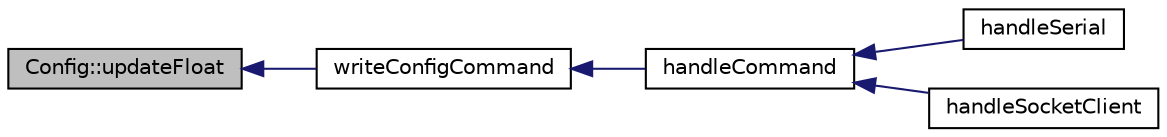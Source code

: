 digraph "Config::updateFloat"
{
  edge [fontname="Helvetica",fontsize="10",labelfontname="Helvetica",labelfontsize="10"];
  node [fontname="Helvetica",fontsize="10",shape=record];
  rankdir="LR";
  Node54 [label="Config::updateFloat",height=0.2,width=0.4,color="black", fillcolor="grey75", style="filled", fontcolor="black"];
  Node54 -> Node55 [dir="back",color="midnightblue",fontsize="10",style="solid",fontname="Helvetica"];
  Node55 [label="writeConfigCommand",height=0.2,width=0.4,color="black", fillcolor="white", style="filled",URL="$handle_controls_8cpp.html#a080baa58b224c1b1865dd2d9426e1be8"];
  Node55 -> Node56 [dir="back",color="midnightblue",fontsize="10",style="solid",fontname="Helvetica"];
  Node56 [label="handleCommand",height=0.2,width=0.4,color="black", fillcolor="white", style="filled",URL="$handle_controls_8h.html#a4acbbcfe3d8e6d51b3b88c436394f69c"];
  Node56 -> Node57 [dir="back",color="midnightblue",fontsize="10",style="solid",fontname="Helvetica"];
  Node57 [label="handleSerial",height=0.2,width=0.4,color="black", fillcolor="white", style="filled",URL="$handle_controls_8h.html#adfe2fbf5c353b826657ce504ad1713ee"];
  Node56 -> Node58 [dir="back",color="midnightblue",fontsize="10",style="solid",fontname="Helvetica"];
  Node58 [label="handleSocketClient",height=0.2,width=0.4,color="black", fillcolor="white", style="filled",URL="$_my_wi_fi_8h.html#ac83abf0f34d8a4da2128e9e70a4f3d41"];
}
